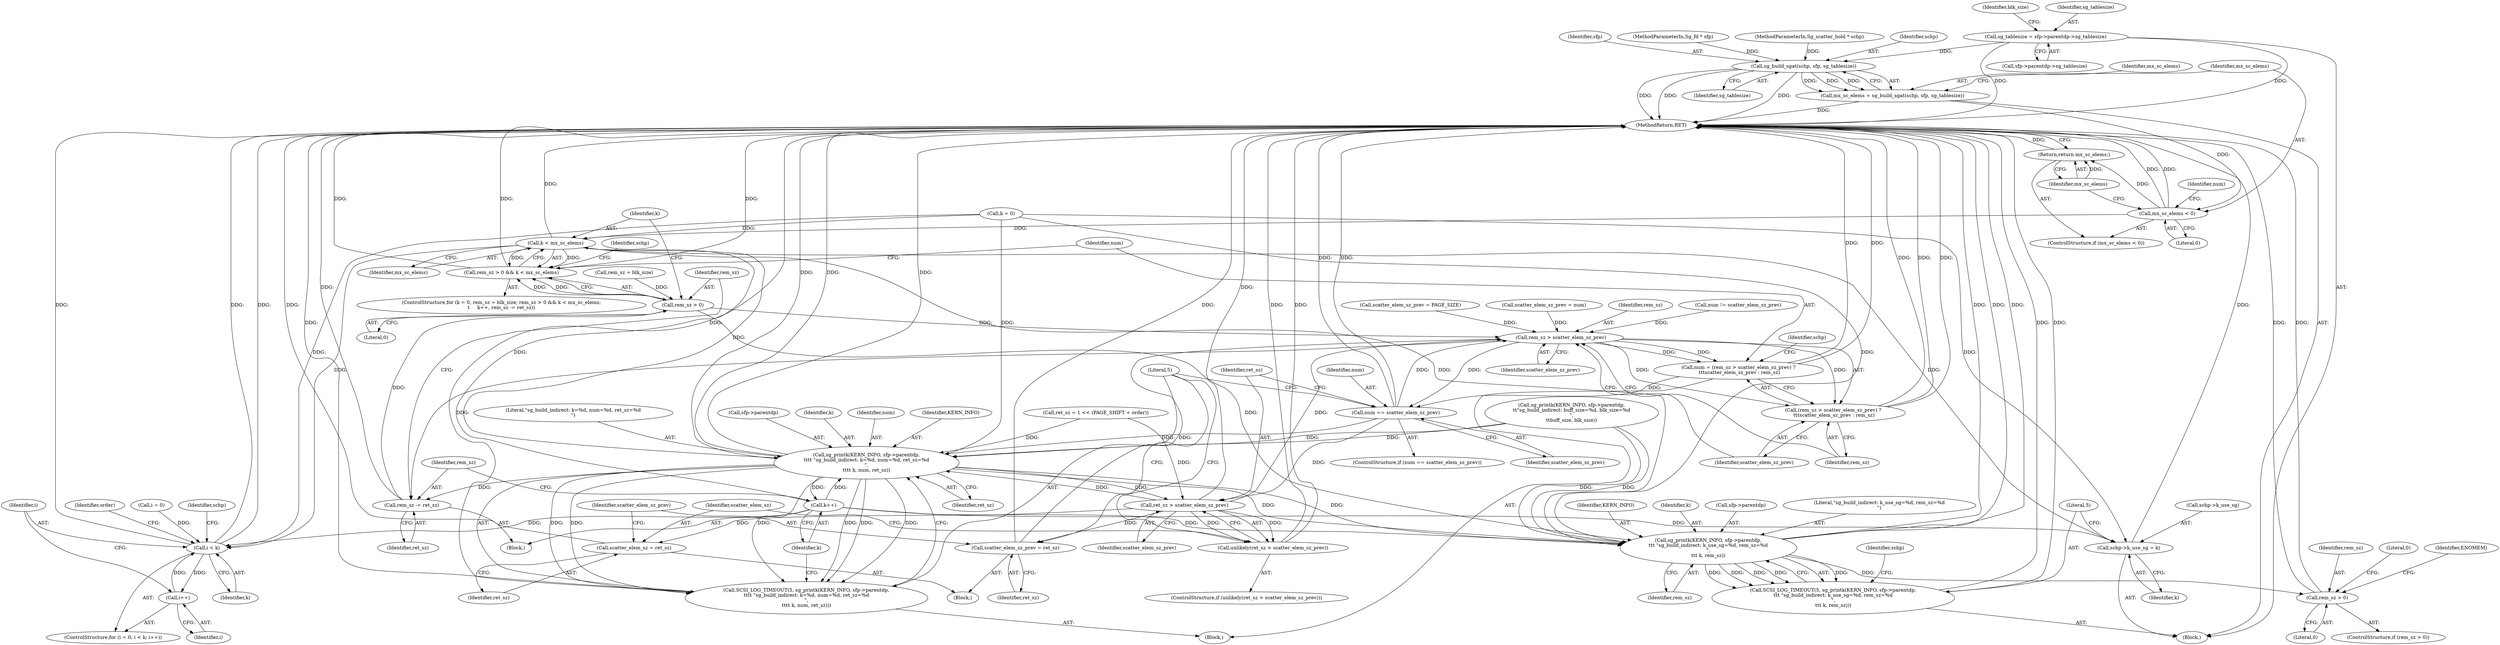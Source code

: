 digraph "0_linux_a45b599ad808c3c982fdcdc12b0b8611c2f92824@pointer" {
"1000121" [label="(Call,sg_tablesize = sfp->parentdp->sg_tablesize)"];
"1000177" [label="(Call,sg_build_sgat(schp, sfp, sg_tablesize))"];
"1000175" [label="(Call,mx_sc_elems = sg_build_sgat(schp, sfp, sg_tablesize))"];
"1000182" [label="(Call,mx_sc_elems < 0)"];
"1000185" [label="(Return,return mx_sc_elems;)"];
"1000257" [label="(Call,k < mx_sc_elems)"];
"1000253" [label="(Call,rem_sz > 0 && k < mx_sc_elems)"];
"1000311" [label="(Call,sg_printk(KERN_INFO, sfp->parentdp,\n\t\t\t\t \"sg_build_indirect: k=%d, num=%d, ret_sz=%d\n\",\n\t\t\t\t k, num, ret_sz))"];
"1000261" [label="(Call,k++)"];
"1000325" [label="(Call,schp->k_use_sg = k)"];
"1000332" [label="(Call,sg_printk(KERN_INFO, sfp->parentdp,\n\t\t\t \"sg_build_indirect: k_use_sg=%d, rem_sz=%d\n\",\n\t\t\t k, rem_sz))"];
"1000330" [label="(Call,SCSI_LOG_TIMEOUT(5, sg_printk(KERN_INFO, sfp->parentdp,\n\t\t\t \"sg_build_indirect: k_use_sg=%d, rem_sz=%d\n\",\n\t\t\t k, rem_sz)))"];
"1000346" [label="(Call,rem_sz > 0)"];
"1000359" [label="(Call,i < k)"];
"1000362" [label="(Call,i++)"];
"1000263" [label="(Call,rem_sz -= ret_sz)"];
"1000254" [label="(Call,rem_sz > 0)"];
"1000270" [label="(Call,rem_sz > scatter_elem_sz_prev)"];
"1000267" [label="(Call,num = (rem_sz > scatter_elem_sz_prev) ?\n \t\t\tscatter_elem_sz_prev : rem_sz)"];
"1000293" [label="(Call,num == scatter_elem_sz_prev)"];
"1000299" [label="(Call,ret_sz > scatter_elem_sz_prev)"];
"1000298" [label="(Call,unlikely(ret_sz > scatter_elem_sz_prev))"];
"1000303" [label="(Call,scatter_elem_sz = ret_sz)"];
"1000306" [label="(Call,scatter_elem_sz_prev = ret_sz)"];
"1000269" [label="(Call,(rem_sz > scatter_elem_sz_prev) ?\n \t\t\tscatter_elem_sz_prev : rem_sz)"];
"1000309" [label="(Call,SCSI_LOG_TIMEOUT(5, sg_printk(KERN_INFO, sfp->parentdp,\n\t\t\t\t \"sg_build_indirect: k=%d, num=%d, ret_sz=%d\n\",\n\t\t\t\t k, num, ret_sz)))"];
"1000309" [label="(Call,SCSI_LOG_TIMEOUT(5, sg_printk(KERN_INFO, sfp->parentdp,\n\t\t\t\t \"sg_build_indirect: k=%d, num=%d, ret_sz=%d\n\",\n\t\t\t\t k, num, ret_sz)))"];
"1000360" [label="(Identifier,i)"];
"1000339" [label="(Identifier,rem_sz)"];
"1000311" [label="(Call,sg_printk(KERN_INFO, sfp->parentdp,\n\t\t\t\t \"sg_build_indirect: k=%d, num=%d, ret_sz=%d\n\",\n\t\t\t\t k, num, ret_sz))"];
"1000333" [label="(Identifier,KERN_INFO)"];
"1000332" [label="(Call,sg_printk(KERN_INFO, sfp->parentdp,\n\t\t\t \"sg_build_indirect: k_use_sg=%d, rem_sz=%d\n\",\n\t\t\t k, rem_sz))"];
"1000183" [label="(Identifier,mx_sc_elems)"];
"1000186" [label="(Identifier,mx_sc_elems)"];
"1000265" [label="(Identifier,ret_sz)"];
"1000258" [label="(Identifier,k)"];
"1000330" [label="(Call,SCSI_LOG_TIMEOUT(5, sg_printk(KERN_INFO, sfp->parentdp,\n\t\t\t \"sg_build_indirect: k_use_sg=%d, rem_sz=%d\n\",\n\t\t\t k, rem_sz)))"];
"1000295" [label="(Identifier,scatter_elem_sz_prev)"];
"1000271" [label="(Identifier,rem_sz)"];
"1000318" [label="(Identifier,num)"];
"1000346" [label="(Call,rem_sz > 0)"];
"1000374" [label="(Identifier,order)"];
"1000181" [label="(ControlStructure,if (mx_sc_elems < 0))"];
"1000331" [label="(Literal,5)"];
"1000294" [label="(Identifier,num)"];
"1000255" [label="(Identifier,rem_sz)"];
"1000263" [label="(Call,rem_sz -= ret_sz)"];
"1000362" [label="(Call,i++)"];
"1000254" [label="(Call,rem_sz > 0)"];
"1000188" [label="(Identifier,num)"];
"1000351" [label="(Identifier,ENOMEM)"];
"1000179" [label="(Identifier,sfp)"];
"1000260" [label="(Block,)"];
"1000121" [label="(Call,sg_tablesize = sfp->parentdp->sg_tablesize)"];
"1000347" [label="(Identifier,rem_sz)"];
"1000256" [label="(Literal,0)"];
"1000130" [label="(Identifier,blk_size)"];
"1000192" [label="(Call,num != scatter_elem_sz_prev)"];
"1000326" [label="(Call,schp->k_use_sg)"];
"1000322" [label="(Identifier,schp)"];
"1000278" [label="(Identifier,schp)"];
"1000175" [label="(Call,mx_sc_elems = sg_build_sgat(schp, sfp, sg_tablesize))"];
"1000338" [label="(Identifier,k)"];
"1000355" [label="(ControlStructure,for (i = 0; i < k; i++))"];
"1000245" [label="(ControlStructure,for (k = 0, rem_sz = blk_size; rem_sz > 0 && k < mx_sc_elems;\n\t     k++, rem_sz -= ret_sz))"];
"1000305" [label="(Identifier,ret_sz)"];
"1000269" [label="(Call,(rem_sz > scatter_elem_sz_prev) ?\n \t\t\tscatter_elem_sz_prev : rem_sz)"];
"1000273" [label="(Identifier,scatter_elem_sz_prev)"];
"1000261" [label="(Call,k++)"];
"1000297" [label="(ControlStructure,if (unlikely(ret_sz > scatter_elem_sz_prev)))"];
"1000253" [label="(Call,rem_sz > 0 && k < mx_sc_elems)"];
"1000312" [label="(Identifier,KERN_INFO)"];
"1000292" [label="(ControlStructure,if (num == scatter_elem_sz_prev))"];
"1000359" [label="(Call,i < k)"];
"1000108" [label="(MethodParameterIn,Sg_fd * sfp)"];
"1000363" [label="(Identifier,i)"];
"1000110" [label="(Block,)"];
"1000107" [label="(MethodParameterIn,Sg_scatter_hold * schp)"];
"1000316" [label="(Literal,\"sg_build_indirect: k=%d, num=%d, ret_sz=%d\n\")"];
"1000262" [label="(Identifier,k)"];
"1000182" [label="(Call,mx_sc_elems < 0)"];
"1000270" [label="(Call,rem_sz > scatter_elem_sz_prev)"];
"1000123" [label="(Call,sfp->parentdp->sg_tablesize)"];
"1000302" [label="(Block,)"];
"1000185" [label="(Return,return mx_sc_elems;)"];
"1000257" [label="(Call,k < mx_sc_elems)"];
"1000303" [label="(Call,scatter_elem_sz = ret_sz)"];
"1000342" [label="(Identifier,schp)"];
"1000356" [label="(Call,i = 0)"];
"1000319" [label="(Identifier,ret_sz)"];
"1000122" [label="(Identifier,sg_tablesize)"];
"1000247" [label="(Call,k = 0)"];
"1000204" [label="(Call,scatter_elem_sz_prev = PAGE_SIZE)"];
"1000177" [label="(Call,sg_build_sgat(schp, sfp, sg_tablesize))"];
"1000293" [label="(Call,num == scatter_elem_sz_prev)"];
"1000167" [label="(Call,sg_printk(KERN_INFO, sfp->parentdp,\n\t\t\"sg_build_indirect: buff_size=%d, blk_size=%d\n\",\n\t\tbuff_size, blk_size))"];
"1000184" [label="(Literal,0)"];
"1000208" [label="(Call,scatter_elem_sz_prev = num)"];
"1000308" [label="(Identifier,ret_sz)"];
"1000267" [label="(Call,num = (rem_sz > scatter_elem_sz_prev) ?\n \t\t\tscatter_elem_sz_prev : rem_sz)"];
"1000274" [label="(Identifier,rem_sz)"];
"1000298" [label="(Call,unlikely(ret_sz > scatter_elem_sz_prev))"];
"1000238" [label="(Call,ret_sz = 1 << (PAGE_SHIFT + order))"];
"1000264" [label="(Identifier,rem_sz)"];
"1000272" [label="(Identifier,scatter_elem_sz_prev)"];
"1000313" [label="(Call,sfp->parentdp)"];
"1000361" [label="(Identifier,k)"];
"1000266" [label="(Block,)"];
"1000268" [label="(Identifier,num)"];
"1000300" [label="(Identifier,ret_sz)"];
"1000317" [label="(Identifier,k)"];
"1000348" [label="(Literal,0)"];
"1000334" [label="(Call,sfp->parentdp)"];
"1000329" [label="(Identifier,k)"];
"1000353" [label="(Literal,0)"];
"1000304" [label="(Identifier,scatter_elem_sz)"];
"1000380" [label="(MethodReturn,RET)"];
"1000306" [label="(Call,scatter_elem_sz_prev = ret_sz)"];
"1000250" [label="(Call,rem_sz = blk_size)"];
"1000176" [label="(Identifier,mx_sc_elems)"];
"1000299" [label="(Call,ret_sz > scatter_elem_sz_prev)"];
"1000180" [label="(Identifier,sg_tablesize)"];
"1000325" [label="(Call,schp->k_use_sg = k)"];
"1000178" [label="(Identifier,schp)"];
"1000259" [label="(Identifier,mx_sc_elems)"];
"1000307" [label="(Identifier,scatter_elem_sz_prev)"];
"1000367" [label="(Identifier,schp)"];
"1000301" [label="(Identifier,scatter_elem_sz_prev)"];
"1000337" [label="(Literal,\"sg_build_indirect: k_use_sg=%d, rem_sz=%d\n\")"];
"1000310" [label="(Literal,5)"];
"1000345" [label="(ControlStructure,if (rem_sz > 0))"];
"1000121" -> "1000110"  [label="AST: "];
"1000121" -> "1000123"  [label="CFG: "];
"1000122" -> "1000121"  [label="AST: "];
"1000123" -> "1000121"  [label="AST: "];
"1000130" -> "1000121"  [label="CFG: "];
"1000121" -> "1000380"  [label="DDG: "];
"1000121" -> "1000380"  [label="DDG: "];
"1000121" -> "1000177"  [label="DDG: "];
"1000177" -> "1000175"  [label="AST: "];
"1000177" -> "1000180"  [label="CFG: "];
"1000178" -> "1000177"  [label="AST: "];
"1000179" -> "1000177"  [label="AST: "];
"1000180" -> "1000177"  [label="AST: "];
"1000175" -> "1000177"  [label="CFG: "];
"1000177" -> "1000380"  [label="DDG: "];
"1000177" -> "1000380"  [label="DDG: "];
"1000177" -> "1000380"  [label="DDG: "];
"1000177" -> "1000175"  [label="DDG: "];
"1000177" -> "1000175"  [label="DDG: "];
"1000177" -> "1000175"  [label="DDG: "];
"1000107" -> "1000177"  [label="DDG: "];
"1000108" -> "1000177"  [label="DDG: "];
"1000175" -> "1000110"  [label="AST: "];
"1000176" -> "1000175"  [label="AST: "];
"1000183" -> "1000175"  [label="CFG: "];
"1000175" -> "1000380"  [label="DDG: "];
"1000175" -> "1000182"  [label="DDG: "];
"1000182" -> "1000181"  [label="AST: "];
"1000182" -> "1000184"  [label="CFG: "];
"1000183" -> "1000182"  [label="AST: "];
"1000184" -> "1000182"  [label="AST: "];
"1000186" -> "1000182"  [label="CFG: "];
"1000188" -> "1000182"  [label="CFG: "];
"1000182" -> "1000380"  [label="DDG: "];
"1000182" -> "1000380"  [label="DDG: "];
"1000182" -> "1000185"  [label="DDG: "];
"1000182" -> "1000257"  [label="DDG: "];
"1000185" -> "1000181"  [label="AST: "];
"1000185" -> "1000186"  [label="CFG: "];
"1000186" -> "1000185"  [label="AST: "];
"1000380" -> "1000185"  [label="CFG: "];
"1000185" -> "1000380"  [label="DDG: "];
"1000186" -> "1000185"  [label="DDG: "];
"1000257" -> "1000253"  [label="AST: "];
"1000257" -> "1000259"  [label="CFG: "];
"1000258" -> "1000257"  [label="AST: "];
"1000259" -> "1000257"  [label="AST: "];
"1000253" -> "1000257"  [label="CFG: "];
"1000257" -> "1000380"  [label="DDG: "];
"1000257" -> "1000253"  [label="DDG: "];
"1000257" -> "1000253"  [label="DDG: "];
"1000247" -> "1000257"  [label="DDG: "];
"1000261" -> "1000257"  [label="DDG: "];
"1000257" -> "1000311"  [label="DDG: "];
"1000257" -> "1000325"  [label="DDG: "];
"1000257" -> "1000332"  [label="DDG: "];
"1000257" -> "1000359"  [label="DDG: "];
"1000253" -> "1000245"  [label="AST: "];
"1000253" -> "1000254"  [label="CFG: "];
"1000254" -> "1000253"  [label="AST: "];
"1000268" -> "1000253"  [label="CFG: "];
"1000322" -> "1000253"  [label="CFG: "];
"1000253" -> "1000380"  [label="DDG: "];
"1000253" -> "1000380"  [label="DDG: "];
"1000253" -> "1000380"  [label="DDG: "];
"1000254" -> "1000253"  [label="DDG: "];
"1000254" -> "1000253"  [label="DDG: "];
"1000311" -> "1000309"  [label="AST: "];
"1000311" -> "1000319"  [label="CFG: "];
"1000312" -> "1000311"  [label="AST: "];
"1000313" -> "1000311"  [label="AST: "];
"1000316" -> "1000311"  [label="AST: "];
"1000317" -> "1000311"  [label="AST: "];
"1000318" -> "1000311"  [label="AST: "];
"1000319" -> "1000311"  [label="AST: "];
"1000309" -> "1000311"  [label="CFG: "];
"1000311" -> "1000380"  [label="DDG: "];
"1000311" -> "1000380"  [label="DDG: "];
"1000311" -> "1000380"  [label="DDG: "];
"1000311" -> "1000261"  [label="DDG: "];
"1000311" -> "1000263"  [label="DDG: "];
"1000311" -> "1000299"  [label="DDG: "];
"1000311" -> "1000309"  [label="DDG: "];
"1000311" -> "1000309"  [label="DDG: "];
"1000311" -> "1000309"  [label="DDG: "];
"1000311" -> "1000309"  [label="DDG: "];
"1000311" -> "1000309"  [label="DDG: "];
"1000311" -> "1000309"  [label="DDG: "];
"1000167" -> "1000311"  [label="DDG: "];
"1000167" -> "1000311"  [label="DDG: "];
"1000247" -> "1000311"  [label="DDG: "];
"1000261" -> "1000311"  [label="DDG: "];
"1000293" -> "1000311"  [label="DDG: "];
"1000238" -> "1000311"  [label="DDG: "];
"1000299" -> "1000311"  [label="DDG: "];
"1000311" -> "1000332"  [label="DDG: "];
"1000311" -> "1000332"  [label="DDG: "];
"1000261" -> "1000260"  [label="AST: "];
"1000261" -> "1000262"  [label="CFG: "];
"1000262" -> "1000261"  [label="AST: "];
"1000264" -> "1000261"  [label="CFG: "];
"1000261" -> "1000325"  [label="DDG: "];
"1000261" -> "1000332"  [label="DDG: "];
"1000261" -> "1000359"  [label="DDG: "];
"1000325" -> "1000110"  [label="AST: "];
"1000325" -> "1000329"  [label="CFG: "];
"1000326" -> "1000325"  [label="AST: "];
"1000329" -> "1000325"  [label="AST: "];
"1000331" -> "1000325"  [label="CFG: "];
"1000325" -> "1000380"  [label="DDG: "];
"1000247" -> "1000325"  [label="DDG: "];
"1000332" -> "1000330"  [label="AST: "];
"1000332" -> "1000339"  [label="CFG: "];
"1000333" -> "1000332"  [label="AST: "];
"1000334" -> "1000332"  [label="AST: "];
"1000337" -> "1000332"  [label="AST: "];
"1000338" -> "1000332"  [label="AST: "];
"1000339" -> "1000332"  [label="AST: "];
"1000330" -> "1000332"  [label="CFG: "];
"1000332" -> "1000380"  [label="DDG: "];
"1000332" -> "1000380"  [label="DDG: "];
"1000332" -> "1000380"  [label="DDG: "];
"1000332" -> "1000330"  [label="DDG: "];
"1000332" -> "1000330"  [label="DDG: "];
"1000332" -> "1000330"  [label="DDG: "];
"1000332" -> "1000330"  [label="DDG: "];
"1000332" -> "1000330"  [label="DDG: "];
"1000167" -> "1000332"  [label="DDG: "];
"1000167" -> "1000332"  [label="DDG: "];
"1000247" -> "1000332"  [label="DDG: "];
"1000254" -> "1000332"  [label="DDG: "];
"1000332" -> "1000346"  [label="DDG: "];
"1000330" -> "1000110"  [label="AST: "];
"1000331" -> "1000330"  [label="AST: "];
"1000342" -> "1000330"  [label="CFG: "];
"1000330" -> "1000380"  [label="DDG: "];
"1000330" -> "1000380"  [label="DDG: "];
"1000346" -> "1000345"  [label="AST: "];
"1000346" -> "1000348"  [label="CFG: "];
"1000347" -> "1000346"  [label="AST: "];
"1000348" -> "1000346"  [label="AST: "];
"1000351" -> "1000346"  [label="CFG: "];
"1000353" -> "1000346"  [label="CFG: "];
"1000346" -> "1000380"  [label="DDG: "];
"1000346" -> "1000380"  [label="DDG: "];
"1000359" -> "1000355"  [label="AST: "];
"1000359" -> "1000361"  [label="CFG: "];
"1000360" -> "1000359"  [label="AST: "];
"1000361" -> "1000359"  [label="AST: "];
"1000367" -> "1000359"  [label="CFG: "];
"1000374" -> "1000359"  [label="CFG: "];
"1000359" -> "1000380"  [label="DDG: "];
"1000359" -> "1000380"  [label="DDG: "];
"1000359" -> "1000380"  [label="DDG: "];
"1000356" -> "1000359"  [label="DDG: "];
"1000362" -> "1000359"  [label="DDG: "];
"1000247" -> "1000359"  [label="DDG: "];
"1000359" -> "1000362"  [label="DDG: "];
"1000362" -> "1000355"  [label="AST: "];
"1000362" -> "1000363"  [label="CFG: "];
"1000363" -> "1000362"  [label="AST: "];
"1000360" -> "1000362"  [label="CFG: "];
"1000263" -> "1000260"  [label="AST: "];
"1000263" -> "1000265"  [label="CFG: "];
"1000264" -> "1000263"  [label="AST: "];
"1000265" -> "1000263"  [label="AST: "];
"1000255" -> "1000263"  [label="CFG: "];
"1000263" -> "1000380"  [label="DDG: "];
"1000263" -> "1000254"  [label="DDG: "];
"1000270" -> "1000263"  [label="DDG: "];
"1000254" -> "1000256"  [label="CFG: "];
"1000255" -> "1000254"  [label="AST: "];
"1000256" -> "1000254"  [label="AST: "];
"1000258" -> "1000254"  [label="CFG: "];
"1000250" -> "1000254"  [label="DDG: "];
"1000254" -> "1000270"  [label="DDG: "];
"1000270" -> "1000269"  [label="AST: "];
"1000270" -> "1000272"  [label="CFG: "];
"1000271" -> "1000270"  [label="AST: "];
"1000272" -> "1000270"  [label="AST: "];
"1000273" -> "1000270"  [label="CFG: "];
"1000274" -> "1000270"  [label="CFG: "];
"1000270" -> "1000267"  [label="DDG: "];
"1000270" -> "1000267"  [label="DDG: "];
"1000192" -> "1000270"  [label="DDG: "];
"1000208" -> "1000270"  [label="DDG: "];
"1000306" -> "1000270"  [label="DDG: "];
"1000299" -> "1000270"  [label="DDG: "];
"1000204" -> "1000270"  [label="DDG: "];
"1000293" -> "1000270"  [label="DDG: "];
"1000270" -> "1000269"  [label="DDG: "];
"1000270" -> "1000269"  [label="DDG: "];
"1000270" -> "1000293"  [label="DDG: "];
"1000267" -> "1000266"  [label="AST: "];
"1000267" -> "1000269"  [label="CFG: "];
"1000268" -> "1000267"  [label="AST: "];
"1000269" -> "1000267"  [label="AST: "];
"1000278" -> "1000267"  [label="CFG: "];
"1000267" -> "1000380"  [label="DDG: "];
"1000267" -> "1000380"  [label="DDG: "];
"1000267" -> "1000293"  [label="DDG: "];
"1000293" -> "1000292"  [label="AST: "];
"1000293" -> "1000295"  [label="CFG: "];
"1000294" -> "1000293"  [label="AST: "];
"1000295" -> "1000293"  [label="AST: "];
"1000300" -> "1000293"  [label="CFG: "];
"1000310" -> "1000293"  [label="CFG: "];
"1000293" -> "1000380"  [label="DDG: "];
"1000293" -> "1000380"  [label="DDG: "];
"1000293" -> "1000299"  [label="DDG: "];
"1000299" -> "1000298"  [label="AST: "];
"1000299" -> "1000301"  [label="CFG: "];
"1000300" -> "1000299"  [label="AST: "];
"1000301" -> "1000299"  [label="AST: "];
"1000298" -> "1000299"  [label="CFG: "];
"1000299" -> "1000380"  [label="DDG: "];
"1000299" -> "1000298"  [label="DDG: "];
"1000299" -> "1000298"  [label="DDG: "];
"1000238" -> "1000299"  [label="DDG: "];
"1000299" -> "1000303"  [label="DDG: "];
"1000299" -> "1000306"  [label="DDG: "];
"1000298" -> "1000297"  [label="AST: "];
"1000304" -> "1000298"  [label="CFG: "];
"1000310" -> "1000298"  [label="CFG: "];
"1000298" -> "1000380"  [label="DDG: "];
"1000298" -> "1000380"  [label="DDG: "];
"1000303" -> "1000302"  [label="AST: "];
"1000303" -> "1000305"  [label="CFG: "];
"1000304" -> "1000303"  [label="AST: "];
"1000305" -> "1000303"  [label="AST: "];
"1000307" -> "1000303"  [label="CFG: "];
"1000303" -> "1000380"  [label="DDG: "];
"1000306" -> "1000302"  [label="AST: "];
"1000306" -> "1000308"  [label="CFG: "];
"1000307" -> "1000306"  [label="AST: "];
"1000308" -> "1000306"  [label="AST: "];
"1000310" -> "1000306"  [label="CFG: "];
"1000306" -> "1000380"  [label="DDG: "];
"1000269" -> "1000273"  [label="CFG: "];
"1000269" -> "1000274"  [label="CFG: "];
"1000273" -> "1000269"  [label="AST: "];
"1000274" -> "1000269"  [label="AST: "];
"1000269" -> "1000380"  [label="DDG: "];
"1000269" -> "1000380"  [label="DDG: "];
"1000269" -> "1000380"  [label="DDG: "];
"1000309" -> "1000266"  [label="AST: "];
"1000310" -> "1000309"  [label="AST: "];
"1000262" -> "1000309"  [label="CFG: "];
"1000309" -> "1000380"  [label="DDG: "];
"1000309" -> "1000380"  [label="DDG: "];
}
